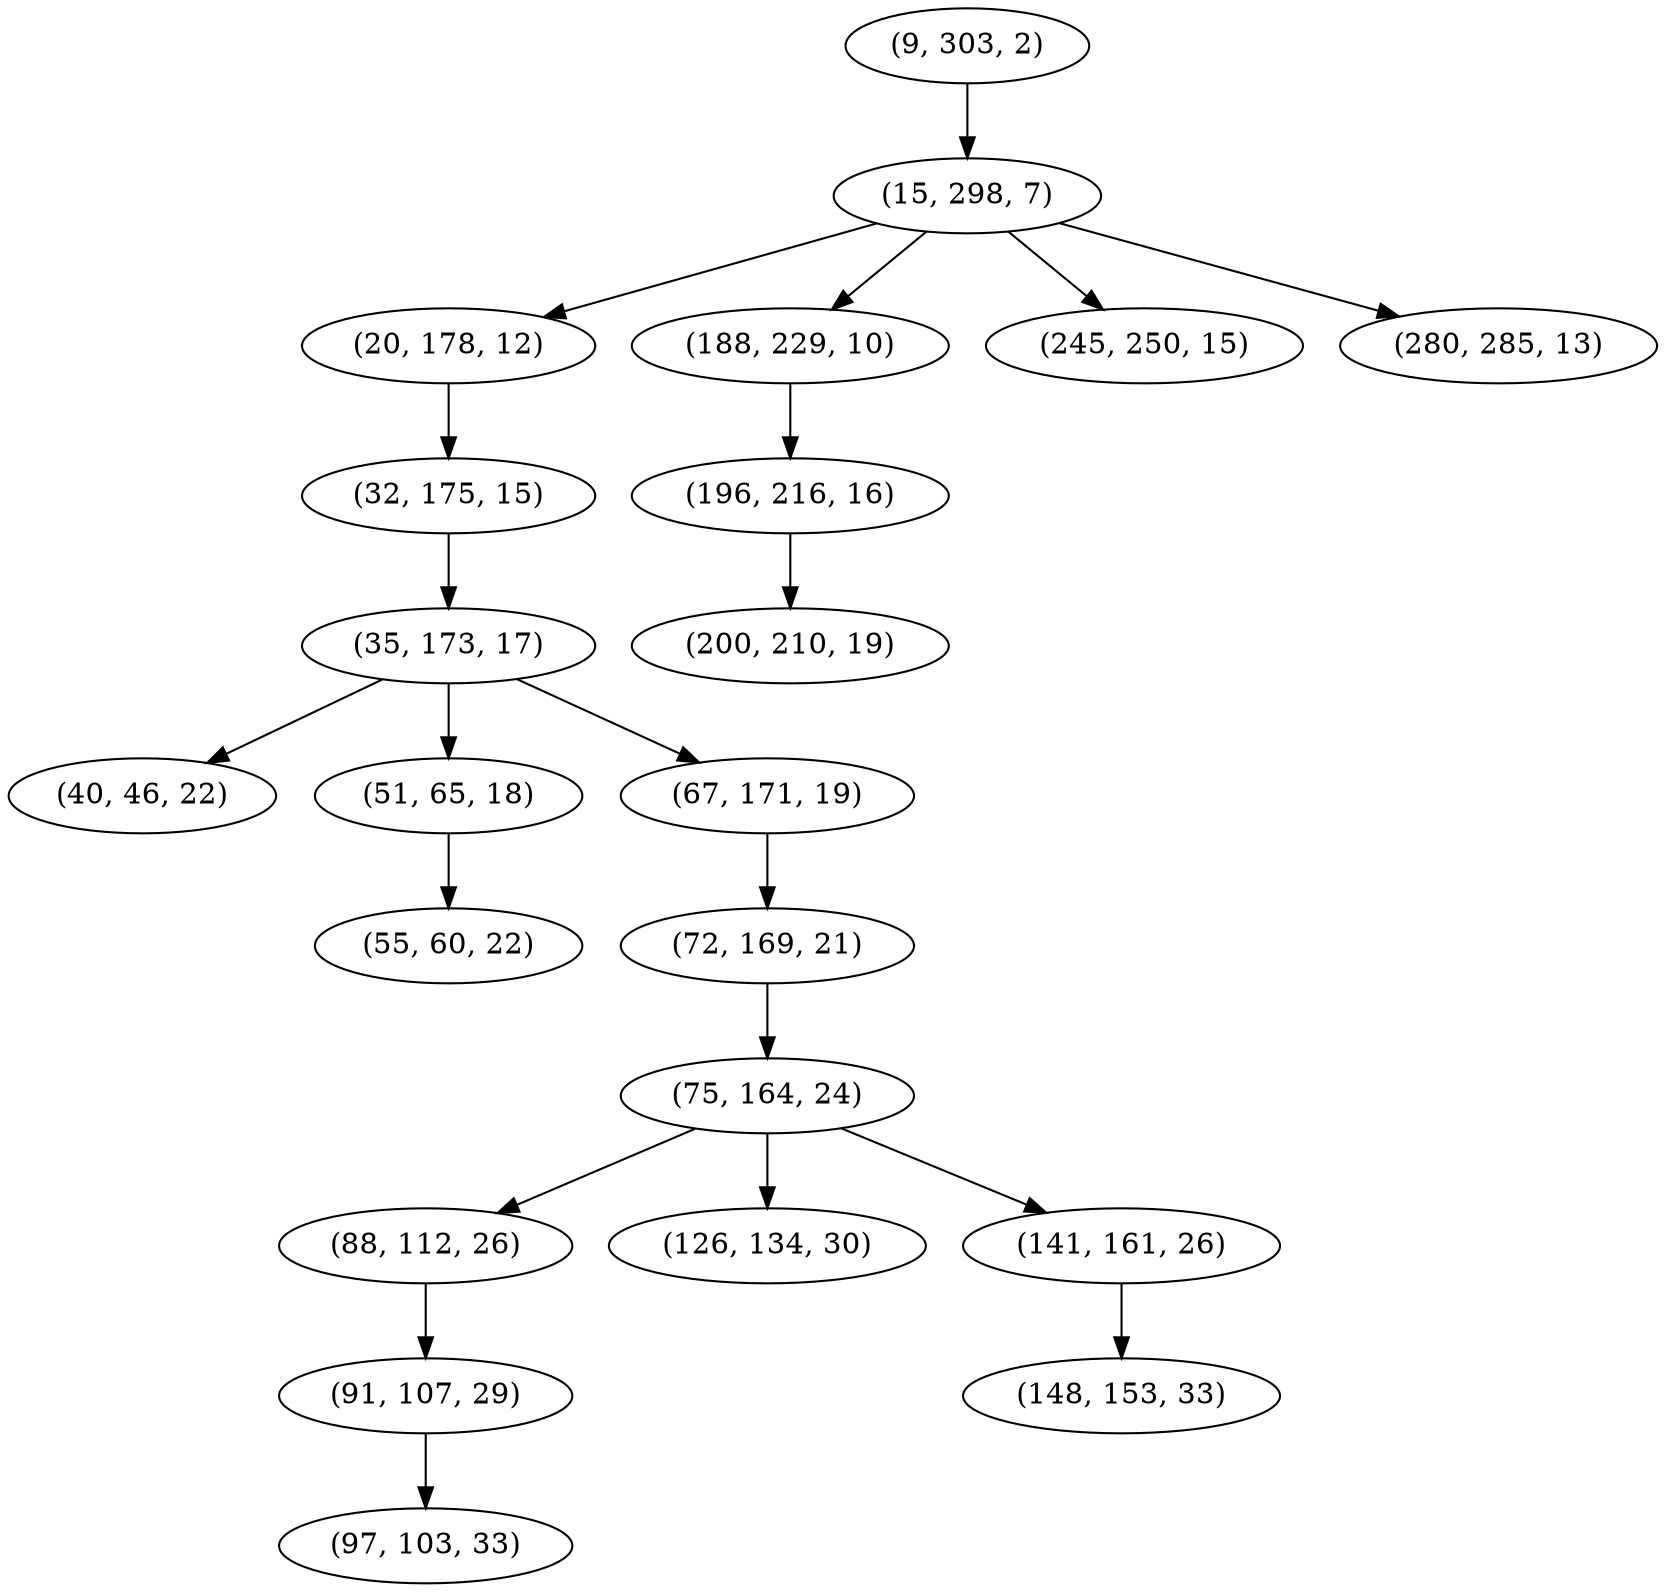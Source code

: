 digraph tree {
    "(9, 303, 2)";
    "(15, 298, 7)";
    "(20, 178, 12)";
    "(32, 175, 15)";
    "(35, 173, 17)";
    "(40, 46, 22)";
    "(51, 65, 18)";
    "(55, 60, 22)";
    "(67, 171, 19)";
    "(72, 169, 21)";
    "(75, 164, 24)";
    "(88, 112, 26)";
    "(91, 107, 29)";
    "(97, 103, 33)";
    "(126, 134, 30)";
    "(141, 161, 26)";
    "(148, 153, 33)";
    "(188, 229, 10)";
    "(196, 216, 16)";
    "(200, 210, 19)";
    "(245, 250, 15)";
    "(280, 285, 13)";
    "(9, 303, 2)" -> "(15, 298, 7)";
    "(15, 298, 7)" -> "(20, 178, 12)";
    "(15, 298, 7)" -> "(188, 229, 10)";
    "(15, 298, 7)" -> "(245, 250, 15)";
    "(15, 298, 7)" -> "(280, 285, 13)";
    "(20, 178, 12)" -> "(32, 175, 15)";
    "(32, 175, 15)" -> "(35, 173, 17)";
    "(35, 173, 17)" -> "(40, 46, 22)";
    "(35, 173, 17)" -> "(51, 65, 18)";
    "(35, 173, 17)" -> "(67, 171, 19)";
    "(51, 65, 18)" -> "(55, 60, 22)";
    "(67, 171, 19)" -> "(72, 169, 21)";
    "(72, 169, 21)" -> "(75, 164, 24)";
    "(75, 164, 24)" -> "(88, 112, 26)";
    "(75, 164, 24)" -> "(126, 134, 30)";
    "(75, 164, 24)" -> "(141, 161, 26)";
    "(88, 112, 26)" -> "(91, 107, 29)";
    "(91, 107, 29)" -> "(97, 103, 33)";
    "(141, 161, 26)" -> "(148, 153, 33)";
    "(188, 229, 10)" -> "(196, 216, 16)";
    "(196, 216, 16)" -> "(200, 210, 19)";
}

